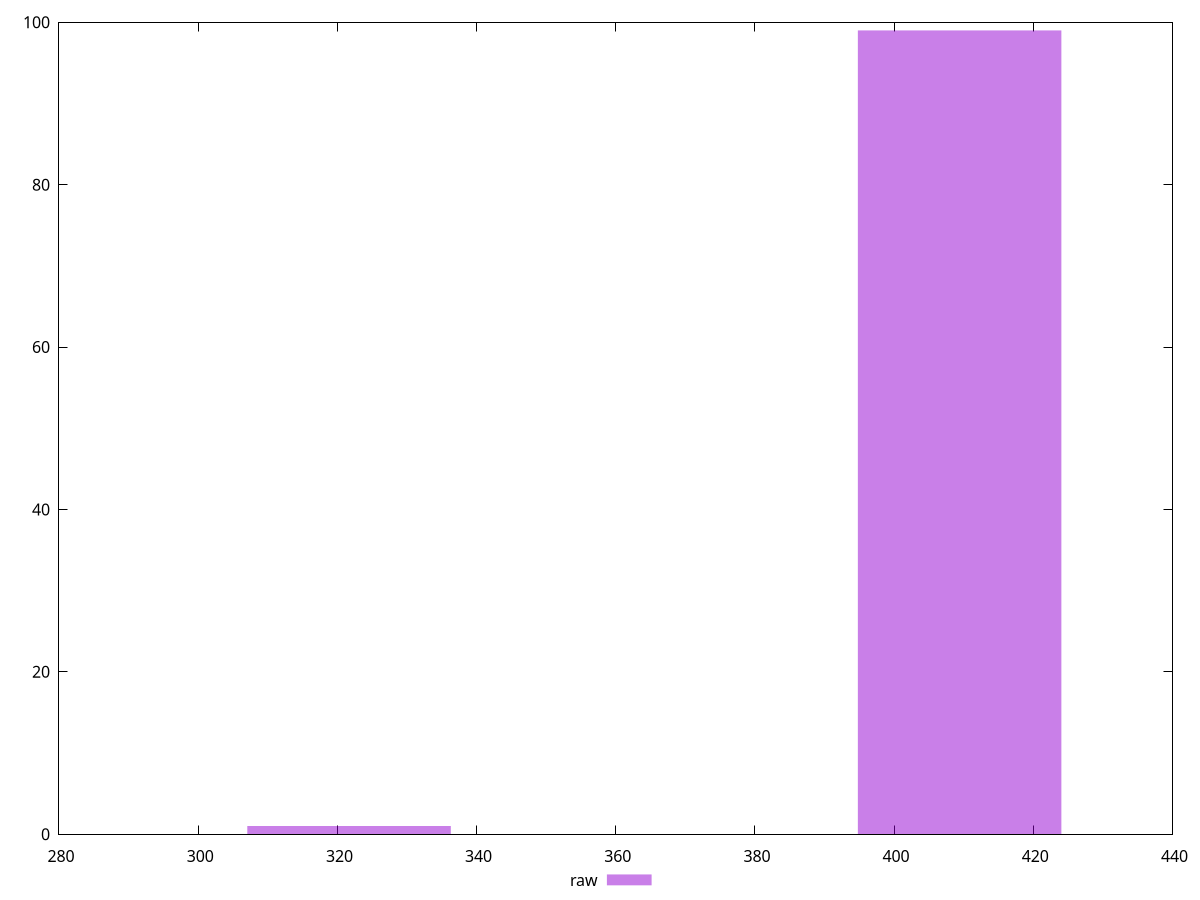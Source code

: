 reset
set terminal svg size 640, 490 enhanced background rgb 'white'
set output "reprap/dom-size/samples/pages+cached/raw/histogram.svg"

$raw <<EOF
321.6789945141114 1
409.40962938159635 99
EOF

set key outside below
set boxwidth 29.24354495582831
set yrange [0:100]
set style fill transparent solid 0.5 noborder

plot \
  $raw title "raw" with boxes, \


reset